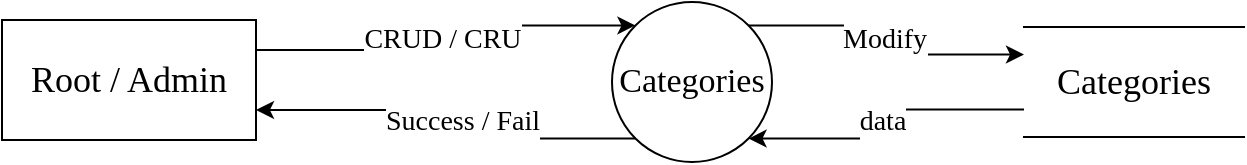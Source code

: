 <mxfile version="17.1.3" type="google"><diagram id="HeBkzXPH-GdMvk_lJBK_" name="Page-1"><mxGraphModel grid="1" gridSize="10" guides="1" tooltips="1" connect="1" arrows="1" page="1" fold="1" pageScale="1" pageWidth="827" pageHeight="1169" background="none" math="0" shadow="0"><root><mxCell id="0"/><mxCell id="1" parent="0"/><mxCell id="6l1TLSjAQP7HA2U_qRRk-19" value="" style="edgeStyle=orthogonalEdgeStyle;rounded=0;orthogonalLoop=1;jettySize=auto;html=1;fontFamily=Times New Roman;fontSize=16;entryX=0.25;entryY=1;entryDx=0;entryDy=0;exitX=1;exitY=0;exitDx=0;exitDy=0;" parent="1" edge="1"><mxGeometry relative="1" as="geometry"><mxPoint x="660" y="100" as="targetPoint"/></mxGeometry></mxCell><mxCell id="6l1TLSjAQP7HA2U_qRRk-21" style="edgeStyle=orthogonalEdgeStyle;rounded=0;orthogonalLoop=1;jettySize=auto;html=1;exitX=0.75;exitY=1;exitDx=0;exitDy=0;entryX=1;entryY=1;entryDx=0;entryDy=0;fontFamily=Times New Roman;fontSize=16;" parent="1" edge="1"><mxGeometry relative="1" as="geometry"><Array as="points"><mxPoint x="720" y="247"/></Array><mxPoint x="720" y="100" as="sourcePoint"/></mxGeometry></mxCell><mxCell id="ppLeph98q2jPRG6dnW5D-12" value="&lt;font style=&quot;font-size: 18px&quot;&gt;Root / Admin&lt;/font&gt;" style="rounded=0;whiteSpace=wrap;html=1;fontFamily=Times New Roman;" parent="1" vertex="1"><mxGeometry x="103" y="69" width="127" height="60" as="geometry"/></mxCell><mxCell id="ppLeph98q2jPRG6dnW5D-13" style="edgeStyle=orthogonalEdgeStyle;rounded=0;orthogonalLoop=1;jettySize=auto;elbow=vertical;html=1;exitX=1;exitY=0;exitDx=0;exitDy=0;entryX=0;entryY=0.25;entryDx=0;entryDy=0;fontSize=17;fontFamily=Times New Roman;" parent="1" source="ppLeph98q2jPRG6dnW5D-17" target="ppLeph98q2jPRG6dnW5D-20" edge="1"><mxGeometry relative="1" as="geometry"/></mxCell><mxCell id="ppLeph98q2jPRG6dnW5D-14" value="Modify" style="edgeLabel;html=1;align=center;verticalAlign=middle;resizable=0;points=[];fontSize=14;fontFamily=Times New Roman;" parent="ppLeph98q2jPRG6dnW5D-13" connectable="0" vertex="1"><mxGeometry x="-0.2" y="-1" relative="1" as="geometry"><mxPoint x="6" y="6" as="offset"/></mxGeometry></mxCell><mxCell id="ppLeph98q2jPRG6dnW5D-15" style="rounded=0;orthogonalLoop=1;jettySize=auto;html=1;exitX=0;exitY=1;exitDx=0;exitDy=0;entryX=1;entryY=0.75;entryDx=0;entryDy=0;fontSize=17;startArrow=none;startFill=0;endArrow=classic;endFill=1;edgeStyle=orthogonalEdgeStyle;fontFamily=Times New Roman;" parent="1" source="ppLeph98q2jPRG6dnW5D-17" target="ppLeph98q2jPRG6dnW5D-12" edge="1"><mxGeometry relative="1" as="geometry"><mxPoint x="273" y="9" as="targetPoint"/></mxGeometry></mxCell><mxCell id="ppLeph98q2jPRG6dnW5D-16" value="Success / Fail" style="edgeLabel;html=1;align=center;verticalAlign=middle;resizable=0;points=[];fontSize=14;fontFamily=Times New Roman;" parent="ppLeph98q2jPRG6dnW5D-15" connectable="0" vertex="1"><mxGeometry x="-0.523" y="-1" relative="1" as="geometry"><mxPoint x="-38" y="-8" as="offset"/></mxGeometry></mxCell><mxCell id="ppLeph98q2jPRG6dnW5D-17" value="&lt;p&gt;&lt;span style=&quot;line-height: 1.1&quot;&gt;&lt;font style=&quot;font-size: 17px&quot;&gt;Categories&lt;/font&gt;&lt;/span&gt;&lt;/p&gt;" style="ellipse;whiteSpace=wrap;html=1;aspect=fixed;shadow=0;sketch=0;rotation=0;fontFamily=Times New Roman;" parent="1" vertex="1"><mxGeometry x="408" y="60" width="80" height="80" as="geometry"/></mxCell><mxCell id="ppLeph98q2jPRG6dnW5D-18" style="edgeStyle=orthogonalEdgeStyle;rounded=0;orthogonalLoop=1;jettySize=auto;html=1;exitX=0;exitY=0.75;exitDx=0;exitDy=0;entryX=1;entryY=1;entryDx=0;entryDy=0;fontSize=17;elbow=vertical;fontFamily=Times New Roman;" parent="1" source="ppLeph98q2jPRG6dnW5D-20" target="ppLeph98q2jPRG6dnW5D-17" edge="1"><mxGeometry relative="1" as="geometry"/></mxCell><mxCell id="ppLeph98q2jPRG6dnW5D-19" value="data" style="edgeLabel;html=1;align=center;verticalAlign=middle;resizable=0;points=[];fontSize=14;fontFamily=Times New Roman;" parent="ppLeph98q2jPRG6dnW5D-18" connectable="0" vertex="1"><mxGeometry x="0.16" y="-2" relative="1" as="geometry"><mxPoint x="3" y="-7" as="offset"/></mxGeometry></mxCell><mxCell id="ppLeph98q2jPRG6dnW5D-20" value="&lt;font style=&quot;font-size: 18px&quot;&gt;Categories&lt;/font&gt;" style="shape=partialRectangle;whiteSpace=wrap;html=1;left=0;right=0;fillColor=default;rounded=0;shadow=0;glass=0;sketch=0;fontFamily=Times New Roman;fontSize=16;gradientColor=none;" parent="1" vertex="1"><mxGeometry x="614" y="72.5" width="110" height="55" as="geometry"/></mxCell><mxCell id="ppLeph98q2jPRG6dnW5D-21" style="rounded=0;orthogonalLoop=1;jettySize=auto;html=1;exitX=1;exitY=0.25;exitDx=0;exitDy=0;entryX=0;entryY=0;entryDx=0;entryDy=0;fontSize=17;startArrow=none;startFill=0;endArrow=classic;endFill=1;edgeStyle=orthogonalEdgeStyle;fontFamily=Times New Roman;" parent="1" source="ppLeph98q2jPRG6dnW5D-12" target="ppLeph98q2jPRG6dnW5D-17" edge="1"><mxGeometry relative="1" as="geometry"><mxPoint x="193" y="-21" as="sourcePoint"/></mxGeometry></mxCell><mxCell id="ppLeph98q2jPRG6dnW5D-22" value="CRUD / CRU" style="edgeLabel;html=1;align=center;verticalAlign=middle;resizable=0;points=[];fontSize=14;fontFamily=Times New Roman;" parent="ppLeph98q2jPRG6dnW5D-21" connectable="0" vertex="1"><mxGeometry x="0.559" y="1" relative="1" as="geometry"><mxPoint x="-52" y="8" as="offset"/></mxGeometry></mxCell></root></mxGraphModel></diagram></mxfile>